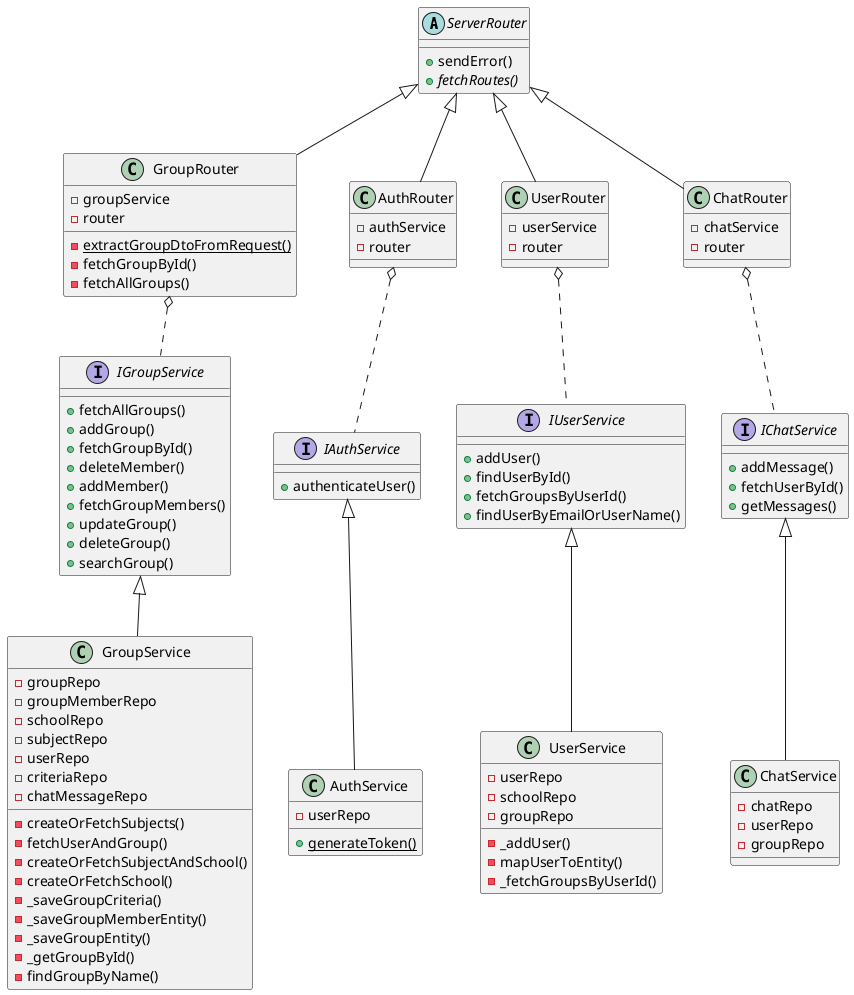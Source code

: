 @startuml

abstract class ServerRouter {
+ sendError()
+ {abstract} fetchRoutes()
}

class GroupRouter {
- groupService
- router
- {static} extractGroupDtoFromRequest()
- fetchGroupById()
- fetchAllGroups()
}

ServerRouter <|-- GroupRouter

interface IGroupService {
+ fetchAllGroups()
+ addGroup()
+ fetchGroupById()
+ deleteMember()
+ addMember()
+ fetchGroupMembers()
+ updateGroup()
+ deleteGroup()
+ searchGroup()
}

GroupRouter o.. IGroupService

class GroupService {
- groupRepo
- groupMemberRepo
- schoolRepo
- subjectRepo
- userRepo
- criteriaRepo
- chatMessageRepo
- createOrFetchSubjects()
- fetchUserAndGroup()
- createOrFetchSubjectAndSchool()
- createOrFetchSchool()
- _saveGroupCriteria()
- _saveGroupMemberEntity()
- _saveGroupEntity()
- _getGroupById()
- findGroupByName()
}

IGroupService <|-- GroupService

class AuthRouter {
- authService
- router
}

ServerRouter <|-- AuthRouter

interface IAuthService {
+ authenticateUser()
}

AuthRouter o.. IAuthService

class AuthService {
- userRepo
+ {static} generateToken()
}

IAuthService <|-- AuthService

class UserRouter {
- userService
- router
}

ServerRouter <|-- UserRouter

interface IUserService {
+ addUser()
+ findUserById()
+ fetchGroupsByUserId()
+ findUserByEmailOrUserName()
}

UserRouter o.. IUserService

class UserService {
- userRepo
- schoolRepo
- groupRepo
- _addUser()
- mapUserToEntity()
- _fetchGroupsByUserId()
}

IUserService <|-- UserService

class ChatRouter {
- chatService
- router
}

ServerRouter <|-- ChatRouter

interface IChatService {
+ addMessage()
+ fetchUserById()
+ getMessages()
}

ChatRouter o.. IChatService

class ChatService {
- chatRepo
- userRepo
- groupRepo
}

IChatService <|-- ChatService

@enduml